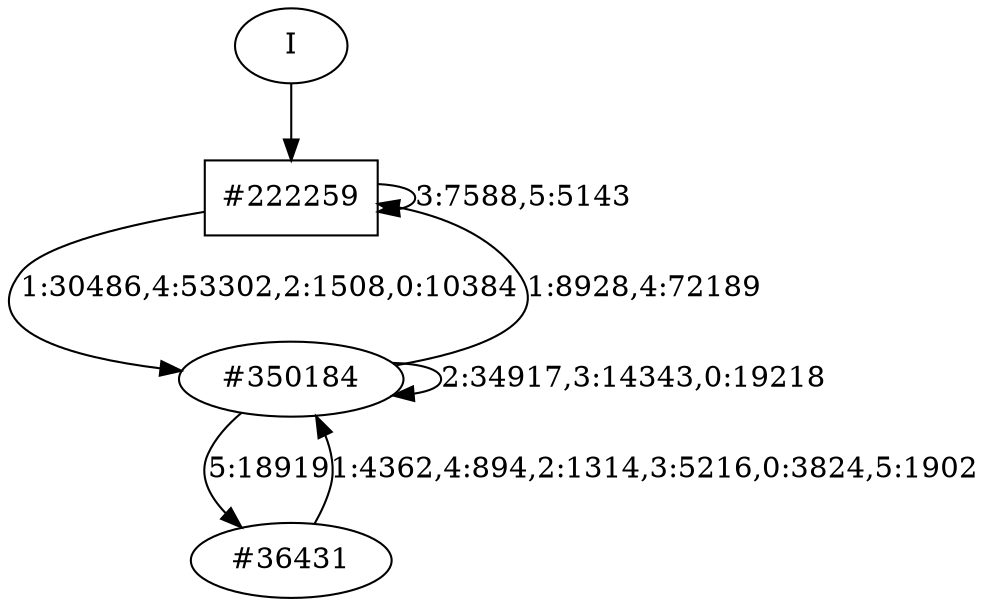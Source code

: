 // produced with flexfringe from git commitd1cf04ada0831d0605a3651971ef9a02091d8823
// dfasat/flexfringe -h=kldistance -d=kl_data -o=experiments/flexfringe_pautomac_study/flexfringe_data/exp6_n5_x0_w1_a1_b1_f1_I0_J0_K0_t1_l0_p3_825dfa -n=5 -x=0 -w=1 -a=1 -b=1 -f=1 -I=0 -J=0 -K=0 -t=1 -l=0 -p=3.825 /Users/nicholasrenninger/Google Drive/Grad School/specification learning/code/DPFA_DTS_product_experiment/dfasatInvestigations/experiments/flexfringe_pautomac_study/flexfringe_data/flexfringe_pautomac_study_train 
digraph DFA {
	0 [label="root" shape=box];
		I -> 0;
	0 [ label="#222259"  ];
		0 -> 0 [label="3:7588,5:5143"  ];
		0 -> 1 [label="1:30486,4:53302,2:1508,0:10384"  ];
	1 [ label="#350184"  ];
		1 -> 0 [label="1:8928,4:72189"  ];
		1 -> 1 [label="2:34917,3:14343,0:19218"  ];
		1 -> 187 [label="5:18919"  ];
	187 [ label="#36431"  ];
		187 -> 1 [label="1:4362,4:894,2:1314,3:5216,0:3824,5:1902"  ];
}
